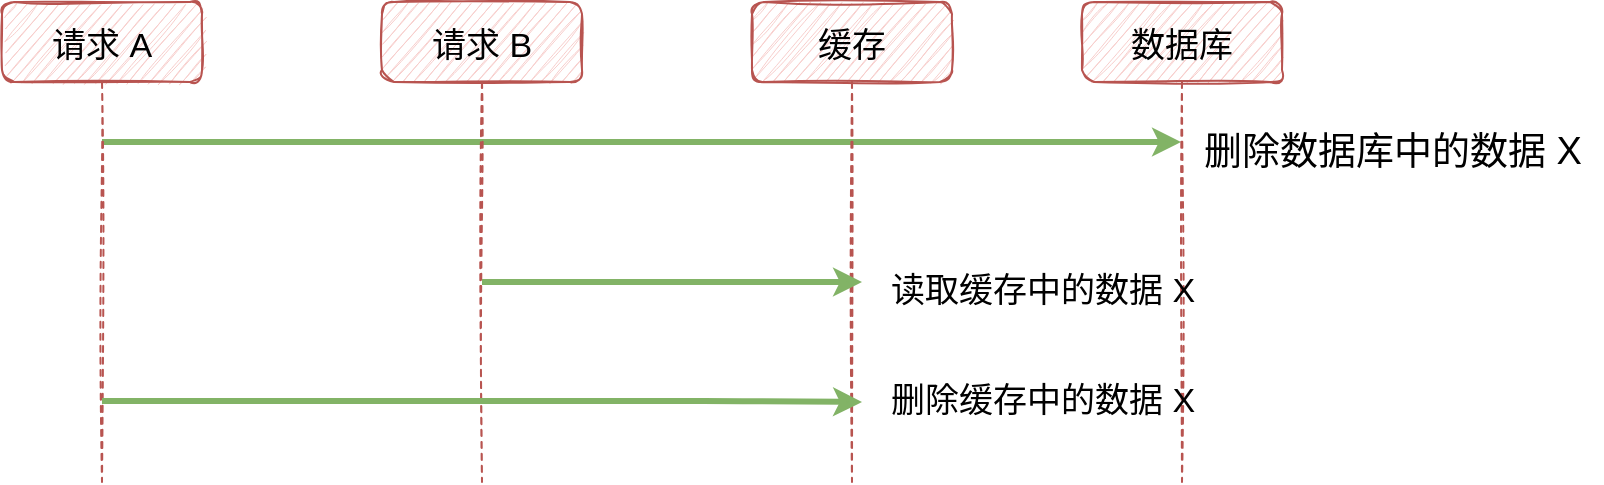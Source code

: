 <mxfile version="20.3.5" type="github">
  <diagram id="kgpKYQtTHZ0yAKxKKP6v" name="Page-1">
    <mxGraphModel dx="1267" dy="794" grid="0" gridSize="10" guides="1" tooltips="1" connect="1" arrows="1" fold="1" page="0" pageScale="1" pageWidth="850" pageHeight="1100" math="0" shadow="0">
      <root>
        <mxCell id="0" />
        <mxCell id="1" parent="0" />
        <mxCell id="nMerQrcCCNYYEF-IDmSo-5" style="edgeStyle=orthogonalEdgeStyle;rounded=1;orthogonalLoop=1;jettySize=auto;html=1;fontSize=17;fillColor=#d5e8d4;strokeColor=#82b366;endSize=5;startSize=11;strokeWidth=3;" edge="1" parent="1" source="3nuBFxr9cyL0pnOWT2aG-1" target="nMerQrcCCNYYEF-IDmSo-3">
          <mxGeometry relative="1" as="geometry">
            <Array as="points">
              <mxPoint x="448" y="264" />
              <mxPoint x="448" y="264" />
            </Array>
          </mxGeometry>
        </mxCell>
        <mxCell id="3nuBFxr9cyL0pnOWT2aG-1" value="请求 A" style="shape=umlLifeline;perimeter=lifelinePerimeter;container=1;collapsible=0;recursiveResize=0;rounded=1;shadow=0;strokeWidth=1;fillColor=#f8cecc;strokeColor=#b85450;sketch=1;fontSize=17;" parent="1" vertex="1">
          <mxGeometry x="88" y="194" width="100" height="240" as="geometry" />
        </mxCell>
        <mxCell id="nMerQrcCCNYYEF-IDmSo-1" value="请求 B" style="shape=umlLifeline;perimeter=lifelinePerimeter;container=1;collapsible=0;recursiveResize=0;rounded=1;shadow=0;strokeWidth=1;fillColor=#f8cecc;strokeColor=#b85450;sketch=1;fontSize=17;" vertex="1" parent="1">
          <mxGeometry x="278" y="194" width="100" height="240" as="geometry" />
        </mxCell>
        <mxCell id="nMerQrcCCNYYEF-IDmSo-2" value="缓存" style="shape=umlLifeline;perimeter=lifelinePerimeter;container=1;collapsible=0;recursiveResize=0;rounded=1;shadow=0;strokeWidth=1;fillColor=#f8cecc;strokeColor=#b85450;sketch=1;fontSize=17;" vertex="1" parent="1">
          <mxGeometry x="463" y="194" width="100" height="240" as="geometry" />
        </mxCell>
        <mxCell id="nMerQrcCCNYYEF-IDmSo-3" value="数据库" style="shape=umlLifeline;perimeter=lifelinePerimeter;container=1;collapsible=0;recursiveResize=0;rounded=1;shadow=0;strokeWidth=1;fillColor=#f8cecc;strokeColor=#b85450;sketch=1;fontSize=17;" vertex="1" parent="1">
          <mxGeometry x="628" y="194" width="100" height="240" as="geometry" />
        </mxCell>
        <mxCell id="nMerQrcCCNYYEF-IDmSo-8" style="edgeStyle=orthogonalEdgeStyle;rounded=1;orthogonalLoop=1;jettySize=auto;html=1;fontSize=17;fillColor=#d5e8d4;strokeColor=#82b366;endSize=5;startSize=11;strokeWidth=3;" edge="1" parent="nMerQrcCCNYYEF-IDmSo-3">
          <mxGeometry relative="1" as="geometry">
            <mxPoint x="-490" y="199.5" as="sourcePoint" />
            <mxPoint x="-110" y="200" as="targetPoint" />
            <Array as="points">
              <mxPoint x="-179.5" y="199.5" />
              <mxPoint x="-179.5" y="199.5" />
            </Array>
          </mxGeometry>
        </mxCell>
        <mxCell id="nMerQrcCCNYYEF-IDmSo-7" value="删除数据库中的数据 X" style="text;html=1;resizable=0;autosize=1;align=center;verticalAlign=middle;points=[];fillColor=none;strokeColor=none;rounded=0;sketch=1;fontSize=19;strokeWidth=3;" vertex="1" parent="1">
          <mxGeometry x="678" y="249" width="210" height="40" as="geometry" />
        </mxCell>
        <mxCell id="nMerQrcCCNYYEF-IDmSo-9" value="删除缓存中的数据 X" style="text;html=1;resizable=0;autosize=1;align=center;verticalAlign=middle;points=[];fillColor=none;strokeColor=none;rounded=0;sketch=1;fontSize=17;strokeWidth=3;" vertex="1" parent="1">
          <mxGeometry x="518" y="379" width="180" height="30" as="geometry" />
        </mxCell>
        <mxCell id="nMerQrcCCNYYEF-IDmSo-11" style="edgeStyle=orthogonalEdgeStyle;rounded=1;orthogonalLoop=1;jettySize=auto;html=1;fontSize=17;fillColor=#d5e8d4;strokeColor=#82b366;endSize=5;startSize=11;strokeWidth=3;" edge="1" parent="1">
          <mxGeometry relative="1" as="geometry">
            <mxPoint x="328" y="334" as="sourcePoint" />
            <mxPoint x="518" y="334" as="targetPoint" />
            <Array as="points">
              <mxPoint x="468.5" y="334" />
              <mxPoint x="468.5" y="334" />
            </Array>
          </mxGeometry>
        </mxCell>
        <mxCell id="nMerQrcCCNYYEF-IDmSo-12" value="读取缓存中的数据 X" style="text;html=1;resizable=0;autosize=1;align=center;verticalAlign=middle;points=[];fillColor=none;strokeColor=none;rounded=0;sketch=1;fontSize=17;strokeWidth=3;" vertex="1" parent="1">
          <mxGeometry x="518" y="324" width="180" height="30" as="geometry" />
        </mxCell>
      </root>
    </mxGraphModel>
  </diagram>
</mxfile>
